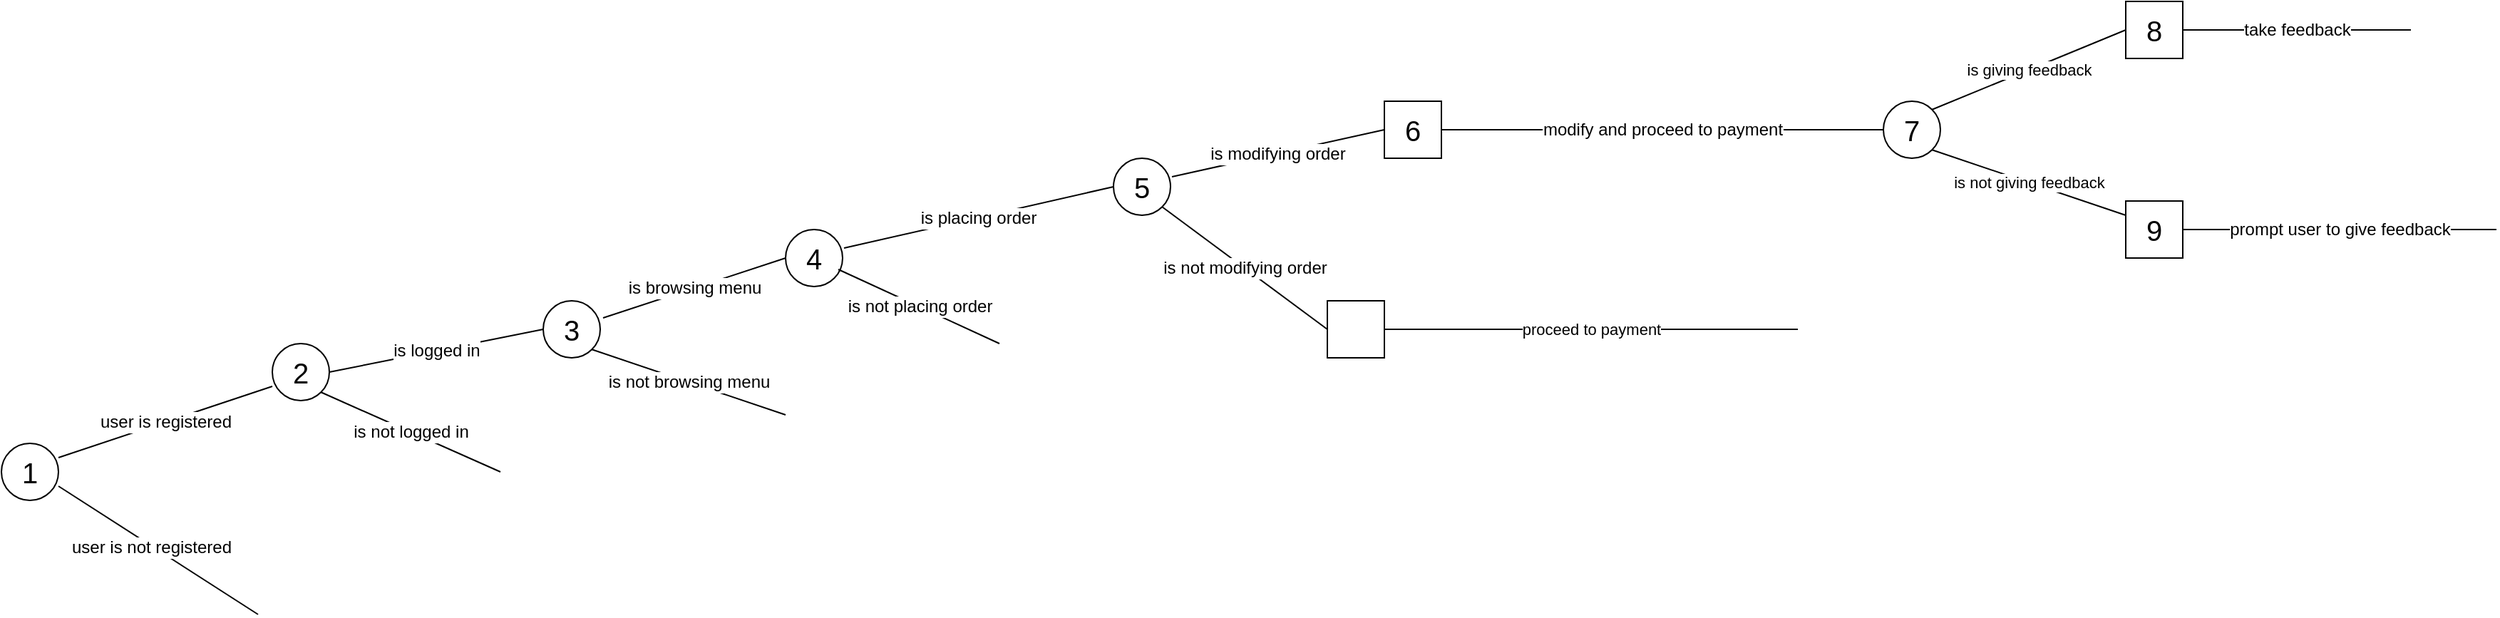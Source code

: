 <mxfile version="22.1.21" type="github">
  <diagram name="Page-1" id="SHznJoDzly4GYoYXKaaM">
    <mxGraphModel dx="2580" dy="1608" grid="1" gridSize="10" guides="1" tooltips="1" connect="1" arrows="1" fold="1" page="1" pageScale="1" pageWidth="850" pageHeight="1100" math="0" shadow="0">
      <root>
        <mxCell id="0" />
        <mxCell id="1" parent="0" />
        <mxCell id="xcJyHpn_TASTSululvE_-1" value="1" style="ellipse;whiteSpace=wrap;html=1;aspect=fixed;fontSize=20;" parent="1" vertex="1">
          <mxGeometry x="-1700" y="190" width="40" height="40" as="geometry" />
        </mxCell>
        <mxCell id="xcJyHpn_TASTSululvE_-2" value="user is registered" style="endArrow=none;html=1;rounded=0;fontSize=12;" parent="1" edge="1">
          <mxGeometry width="50" height="50" relative="1" as="geometry">
            <mxPoint x="-1660" y="200" as="sourcePoint" />
            <mxPoint x="-1510" y="150" as="targetPoint" />
          </mxGeometry>
        </mxCell>
        <mxCell id="xcJyHpn_TASTSululvE_-3" value="user is not registered" style="endArrow=none;html=1;rounded=0;fontSize=12;" parent="1" edge="1">
          <mxGeometry x="-0.066" y="-1" width="50" height="50" relative="1" as="geometry">
            <mxPoint x="-1660" y="220" as="sourcePoint" />
            <mxPoint x="-1520" y="310" as="targetPoint" />
            <mxPoint as="offset" />
          </mxGeometry>
        </mxCell>
        <mxCell id="xcJyHpn_TASTSululvE_-6" value="2" style="ellipse;whiteSpace=wrap;html=1;aspect=fixed;fontStyle=0;fontSize=20;" parent="1" vertex="1">
          <mxGeometry x="-1510" y="120" width="40" height="40" as="geometry" />
        </mxCell>
        <mxCell id="xcJyHpn_TASTSululvE_-7" value="is logged in " style="endArrow=none;html=1;rounded=0;exitX=1;exitY=0.5;exitDx=0;exitDy=0;fontSize=12;entryX=0;entryY=0.5;entryDx=0;entryDy=0;" parent="1" source="xcJyHpn_TASTSululvE_-6" edge="1" target="5CcuswN3-5WaLOZWojB9-1">
          <mxGeometry width="50" height="50" relative="1" as="geometry">
            <mxPoint x="-1440" y="290" as="sourcePoint" />
            <mxPoint x="-1350" y="110" as="targetPoint" />
          </mxGeometry>
        </mxCell>
        <mxCell id="5CcuswN3-5WaLOZWojB9-1" value="3" style="ellipse;whiteSpace=wrap;html=1;aspect=fixed;fontSize=20;" vertex="1" parent="1">
          <mxGeometry x="-1320" y="90" width="40" height="40" as="geometry" />
        </mxCell>
        <mxCell id="5CcuswN3-5WaLOZWojB9-2" value="is not logged in" style="endArrow=none;html=1;rounded=0;exitX=1;exitY=1;exitDx=0;exitDy=0;fontSize=12;" edge="1" parent="1" source="xcJyHpn_TASTSululvE_-6">
          <mxGeometry width="50" height="50" relative="1" as="geometry">
            <mxPoint x="-1320" y="290" as="sourcePoint" />
            <mxPoint x="-1350" y="210" as="targetPoint" />
          </mxGeometry>
        </mxCell>
        <mxCell id="5CcuswN3-5WaLOZWojB9-3" value="is not browsing menu" style="endArrow=none;html=1;rounded=0;entryX=1;entryY=1;entryDx=0;entryDy=0;fontSize=12;" edge="1" parent="1" target="5CcuswN3-5WaLOZWojB9-1">
          <mxGeometry width="50" height="50" relative="1" as="geometry">
            <mxPoint x="-1150" y="170" as="sourcePoint" />
            <mxPoint x="-1270" y="240" as="targetPoint" />
          </mxGeometry>
        </mxCell>
        <mxCell id="5CcuswN3-5WaLOZWojB9-4" value="is browsing menu" style="endArrow=none;html=1;rounded=0;exitX=1.05;exitY=0.3;exitDx=0;exitDy=0;exitPerimeter=0;fontSize=12;entryX=0;entryY=0.5;entryDx=0;entryDy=0;" edge="1" parent="1" source="5CcuswN3-5WaLOZWojB9-1" target="5CcuswN3-5WaLOZWojB9-5">
          <mxGeometry width="50" height="50" relative="1" as="geometry">
            <mxPoint x="-1320" y="290" as="sourcePoint" />
            <mxPoint x="-1150" y="70" as="targetPoint" />
          </mxGeometry>
        </mxCell>
        <mxCell id="5CcuswN3-5WaLOZWojB9-5" value="4" style="ellipse;whiteSpace=wrap;html=1;aspect=fixed;fontSize=20;" vertex="1" parent="1">
          <mxGeometry x="-1150" y="40" width="40" height="40" as="geometry" />
        </mxCell>
        <mxCell id="5CcuswN3-5WaLOZWojB9-6" value="is placing order" style="endArrow=none;html=1;rounded=0;entryX=1.025;entryY=0.325;entryDx=0;entryDy=0;entryPerimeter=0;exitX=0;exitY=0.5;exitDx=0;exitDy=0;fontSize=12;" edge="1" parent="1" source="5CcuswN3-5WaLOZWojB9-8" target="5CcuswN3-5WaLOZWojB9-5">
          <mxGeometry width="50" height="50" relative="1" as="geometry">
            <mxPoint x="-950" y="30" as="sourcePoint" />
            <mxPoint x="-1270" y="70" as="targetPoint" />
          </mxGeometry>
        </mxCell>
        <mxCell id="5CcuswN3-5WaLOZWojB9-7" value="is not placing order" style="endArrow=none;html=1;rounded=0;entryX=0.925;entryY=0.7;entryDx=0;entryDy=0;entryPerimeter=0;fontSize=12;" edge="1" parent="1" target="5CcuswN3-5WaLOZWojB9-5">
          <mxGeometry width="50" height="50" relative="1" as="geometry">
            <mxPoint x="-1000" y="120" as="sourcePoint" />
            <mxPoint x="-1270" y="70" as="targetPoint" />
          </mxGeometry>
        </mxCell>
        <mxCell id="5CcuswN3-5WaLOZWojB9-8" value="5" style="ellipse;whiteSpace=wrap;html=1;aspect=fixed;fontSize=20;" vertex="1" parent="1">
          <mxGeometry x="-920" y="-10" width="40" height="40" as="geometry" />
        </mxCell>
        <mxCell id="5CcuswN3-5WaLOZWojB9-9" value="is modifying order" style="endArrow=none;html=1;rounded=0;entryX=1.025;entryY=0.325;entryDx=0;entryDy=0;entryPerimeter=0;fontSize=12;exitX=0;exitY=0.5;exitDx=0;exitDy=0;" edge="1" parent="1" source="5CcuswN3-5WaLOZWojB9-12" target="5CcuswN3-5WaLOZWojB9-8">
          <mxGeometry width="50" height="50" relative="1" as="geometry">
            <mxPoint x="-720" y="-40" as="sourcePoint" />
            <mxPoint x="-1000" y="70" as="targetPoint" />
          </mxGeometry>
        </mxCell>
        <mxCell id="5CcuswN3-5WaLOZWojB9-10" value="is not modifying order" style="endArrow=none;html=1;rounded=0;entryX=1;entryY=1;entryDx=0;entryDy=0;fontSize=12;exitX=0;exitY=0.5;exitDx=0;exitDy=0;" edge="1" parent="1" source="5CcuswN3-5WaLOZWojB9-11" target="5CcuswN3-5WaLOZWojB9-8">
          <mxGeometry width="50" height="50" relative="1" as="geometry">
            <mxPoint x="-780" y="90" as="sourcePoint" />
            <mxPoint x="-1000" y="70" as="targetPoint" />
          </mxGeometry>
        </mxCell>
        <mxCell id="5CcuswN3-5WaLOZWojB9-11" value="" style="whiteSpace=wrap;html=1;aspect=fixed;" vertex="1" parent="1">
          <mxGeometry x="-770" y="90" width="40" height="40" as="geometry" />
        </mxCell>
        <mxCell id="5CcuswN3-5WaLOZWojB9-12" value="6" style="whiteSpace=wrap;html=1;aspect=fixed;fontSize=20;" vertex="1" parent="1">
          <mxGeometry x="-730" y="-50" width="40" height="40" as="geometry" />
        </mxCell>
        <mxCell id="5CcuswN3-5WaLOZWojB9-13" value="modify and proceed to payment" style="endArrow=none;html=1;rounded=0;entryX=1;entryY=0.5;entryDx=0;entryDy=0;fontSize=12;exitX=0;exitY=0.5;exitDx=0;exitDy=0;" edge="1" parent="1" source="5CcuswN3-5WaLOZWojB9-15" target="5CcuswN3-5WaLOZWojB9-12">
          <mxGeometry width="50" height="50" relative="1" as="geometry">
            <mxPoint x="-390" y="-30" as="sourcePoint" />
            <mxPoint x="-1000" y="70" as="targetPoint" />
          </mxGeometry>
        </mxCell>
        <mxCell id="5CcuswN3-5WaLOZWojB9-14" value="proceed to payment" style="endArrow=none;html=1;rounded=0;exitX=1;exitY=0.5;exitDx=0;exitDy=0;" edge="1" parent="1" source="5CcuswN3-5WaLOZWojB9-11">
          <mxGeometry width="50" height="50" relative="1" as="geometry">
            <mxPoint x="-650" y="120" as="sourcePoint" />
            <mxPoint x="-440" y="110" as="targetPoint" />
          </mxGeometry>
        </mxCell>
        <mxCell id="5CcuswN3-5WaLOZWojB9-15" value="7" style="ellipse;whiteSpace=wrap;html=1;aspect=fixed;fontSize=20;" vertex="1" parent="1">
          <mxGeometry x="-380" y="-50" width="40" height="40" as="geometry" />
        </mxCell>
        <mxCell id="5CcuswN3-5WaLOZWojB9-17" value="is not giving feedback" style="endArrow=none;html=1;rounded=0;entryX=1;entryY=1;entryDx=0;entryDy=0;exitX=0;exitY=0.25;exitDx=0;exitDy=0;" edge="1" parent="1" source="5CcuswN3-5WaLOZWojB9-21" target="5CcuswN3-5WaLOZWojB9-15">
          <mxGeometry width="50" height="50" relative="1" as="geometry">
            <mxPoint x="-240" y="30" as="sourcePoint" />
            <mxPoint x="-600" y="70" as="targetPoint" />
          </mxGeometry>
        </mxCell>
        <mxCell id="5CcuswN3-5WaLOZWojB9-18" value="is giving feedback" style="endArrow=none;html=1;rounded=0;entryX=1;entryY=0;entryDx=0;entryDy=0;exitX=0;exitY=0.5;exitDx=0;exitDy=0;" edge="1" parent="1" source="5CcuswN3-5WaLOZWojB9-19" target="5CcuswN3-5WaLOZWojB9-15">
          <mxGeometry width="50" height="50" relative="1" as="geometry">
            <mxPoint x="-220" y="-90" as="sourcePoint" />
            <mxPoint x="-600" y="70" as="targetPoint" />
          </mxGeometry>
        </mxCell>
        <mxCell id="5CcuswN3-5WaLOZWojB9-19" value="8" style="whiteSpace=wrap;html=1;aspect=fixed;fontSize=20;" vertex="1" parent="1">
          <mxGeometry x="-210" y="-120" width="40" height="40" as="geometry" />
        </mxCell>
        <mxCell id="5CcuswN3-5WaLOZWojB9-20" value="take feedback" style="endArrow=none;html=1;rounded=0;entryX=1;entryY=0.5;entryDx=0;entryDy=0;fontSize=12;" edge="1" parent="1" target="5CcuswN3-5WaLOZWojB9-19">
          <mxGeometry width="50" height="50" relative="1" as="geometry">
            <mxPoint x="-10" y="-100" as="sourcePoint" />
            <mxPoint x="-360" y="70" as="targetPoint" />
          </mxGeometry>
        </mxCell>
        <mxCell id="5CcuswN3-5WaLOZWojB9-21" value="9" style="whiteSpace=wrap;html=1;aspect=fixed;fontSize=20;" vertex="1" parent="1">
          <mxGeometry x="-210" y="20" width="40" height="40" as="geometry" />
        </mxCell>
        <mxCell id="5CcuswN3-5WaLOZWojB9-22" value="prompt user to give feedback" style="endArrow=none;html=1;rounded=0;entryX=1;entryY=0.5;entryDx=0;entryDy=0;fontSize=12;" edge="1" parent="1" target="5CcuswN3-5WaLOZWojB9-21">
          <mxGeometry width="50" height="50" relative="1" as="geometry">
            <mxPoint x="50" y="40" as="sourcePoint" />
            <mxPoint x="-360" y="70" as="targetPoint" />
          </mxGeometry>
        </mxCell>
      </root>
    </mxGraphModel>
  </diagram>
</mxfile>
